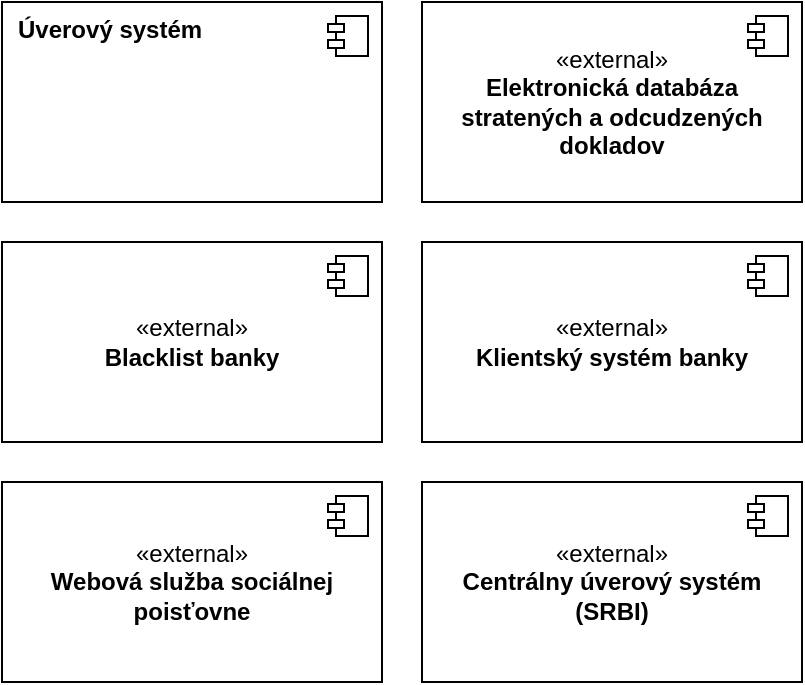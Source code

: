 <mxfile version="28.2.5">
  <diagram name="Page-1" id="mt74ft-CJVw-1JjEMwi3">
    <mxGraphModel dx="991" dy="1022" grid="1" gridSize="10" guides="1" tooltips="1" connect="1" arrows="1" fold="1" page="0" pageScale="1" pageWidth="850" pageHeight="1100" math="0" shadow="0">
      <root>
        <mxCell id="0" />
        <mxCell id="1" parent="0" />
        <mxCell id="dZAlSmz0zj5mqucRULhj-1" value="&lt;b&gt;Úverový systém&lt;/b&gt;" style="html=1;dropTarget=0;align=left;labelPosition=center;verticalLabelPosition=middle;verticalAlign=top;whiteSpace=wrap;spacingLeft=6;" vertex="1" parent="1">
          <mxGeometry x="-250" y="-140" width="190" height="100" as="geometry" />
        </mxCell>
        <mxCell id="dZAlSmz0zj5mqucRULhj-2" value="" style="shape=module;jettyWidth=8;jettyHeight=4;" vertex="1" parent="dZAlSmz0zj5mqucRULhj-1">
          <mxGeometry x="1" width="20" height="20" relative="1" as="geometry">
            <mxPoint x="-27" y="7" as="offset" />
          </mxGeometry>
        </mxCell>
        <mxCell id="dZAlSmz0zj5mqucRULhj-3" value="«external»&lt;br&gt;&lt;b&gt;Elektronická databáza stratených a odcudzených dokladov&lt;/b&gt;" style="html=1;dropTarget=0;whiteSpace=wrap;" vertex="1" parent="1">
          <mxGeometry x="-40" y="-140" width="190" height="100" as="geometry" />
        </mxCell>
        <mxCell id="dZAlSmz0zj5mqucRULhj-4" value="" style="shape=module;jettyWidth=8;jettyHeight=4;" vertex="1" parent="dZAlSmz0zj5mqucRULhj-3">
          <mxGeometry x="1" width="20" height="20" relative="1" as="geometry">
            <mxPoint x="-27" y="7" as="offset" />
          </mxGeometry>
        </mxCell>
        <mxCell id="dZAlSmz0zj5mqucRULhj-8" value="«external»&lt;br&gt;&lt;b&gt;Klientský systém banky&lt;/b&gt;" style="html=1;dropTarget=0;whiteSpace=wrap;" vertex="1" parent="1">
          <mxGeometry x="-40" y="-20" width="190" height="100" as="geometry" />
        </mxCell>
        <mxCell id="dZAlSmz0zj5mqucRULhj-9" value="" style="shape=module;jettyWidth=8;jettyHeight=4;" vertex="1" parent="dZAlSmz0zj5mqucRULhj-8">
          <mxGeometry x="1" width="20" height="20" relative="1" as="geometry">
            <mxPoint x="-27" y="7" as="offset" />
          </mxGeometry>
        </mxCell>
        <mxCell id="dZAlSmz0zj5mqucRULhj-10" value="«e&lt;span style=&quot;background-color: transparent; color: light-dark(rgb(0, 0, 0), rgb(255, 255, 255));&quot;&gt;xternal»&lt;/span&gt;&lt;div&gt;&lt;b&gt;Blacklist banky&lt;/b&gt;&lt;/div&gt;" style="html=1;dropTarget=0;whiteSpace=wrap;" vertex="1" parent="1">
          <mxGeometry x="-250" y="-20" width="190" height="100" as="geometry" />
        </mxCell>
        <mxCell id="dZAlSmz0zj5mqucRULhj-11" value="" style="shape=module;jettyWidth=8;jettyHeight=4;" vertex="1" parent="dZAlSmz0zj5mqucRULhj-10">
          <mxGeometry x="1" width="20" height="20" relative="1" as="geometry">
            <mxPoint x="-27" y="7" as="offset" />
          </mxGeometry>
        </mxCell>
        <mxCell id="dZAlSmz0zj5mqucRULhj-14" value="«e&lt;span style=&quot;background-color: transparent; color: light-dark(rgb(0, 0, 0), rgb(255, 255, 255));&quot;&gt;xternal»&lt;/span&gt;&lt;div&gt;&lt;b&gt;Webová služba sociálnej poisťovne&lt;/b&gt;&lt;/div&gt;" style="html=1;dropTarget=0;whiteSpace=wrap;" vertex="1" parent="1">
          <mxGeometry x="-250" y="100" width="190" height="100" as="geometry" />
        </mxCell>
        <mxCell id="dZAlSmz0zj5mqucRULhj-15" value="" style="shape=module;jettyWidth=8;jettyHeight=4;" vertex="1" parent="dZAlSmz0zj5mqucRULhj-14">
          <mxGeometry x="1" width="20" height="20" relative="1" as="geometry">
            <mxPoint x="-27" y="7" as="offset" />
          </mxGeometry>
        </mxCell>
        <mxCell id="dZAlSmz0zj5mqucRULhj-18" value="«e&lt;span style=&quot;background-color: transparent; color: light-dark(rgb(0, 0, 0), rgb(255, 255, 255));&quot;&gt;xternal»&lt;/span&gt;&lt;div&gt;&lt;b&gt;Centrálny úverový systém (SRBI)&lt;/b&gt;&lt;/div&gt;" style="html=1;dropTarget=0;whiteSpace=wrap;" vertex="1" parent="1">
          <mxGeometry x="-40" y="100" width="190" height="100" as="geometry" />
        </mxCell>
        <mxCell id="dZAlSmz0zj5mqucRULhj-19" value="" style="shape=module;jettyWidth=8;jettyHeight=4;" vertex="1" parent="dZAlSmz0zj5mqucRULhj-18">
          <mxGeometry x="1" width="20" height="20" relative="1" as="geometry">
            <mxPoint x="-27" y="7" as="offset" />
          </mxGeometry>
        </mxCell>
      </root>
    </mxGraphModel>
  </diagram>
</mxfile>

